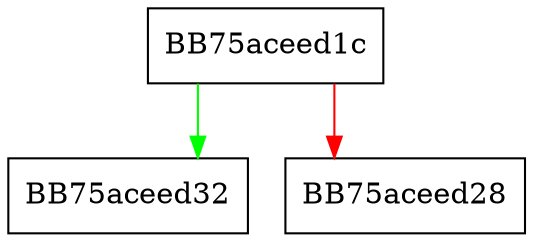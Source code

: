 digraph get_next_index {
  node [shape="box"];
  graph [splines=ortho];
  BB75aceed1c -> BB75aceed32 [color="green"];
  BB75aceed1c -> BB75aceed28 [color="red"];
}